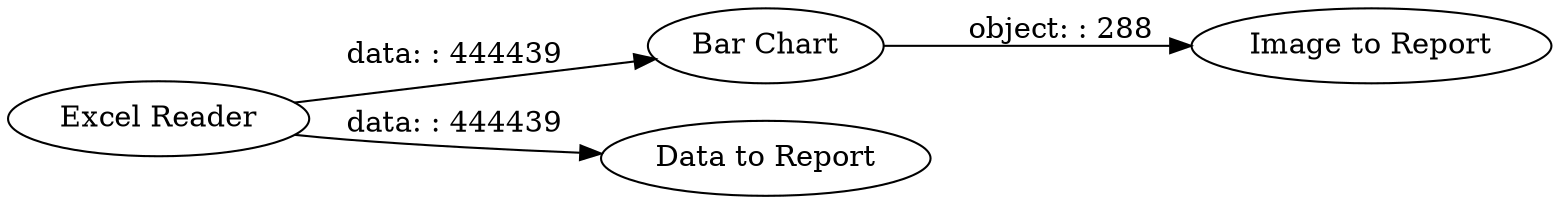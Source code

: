 digraph {
	"4075429273060679848_4" [label="Bar Chart"]
	"4075429273060679848_3" [label="Image to Report"]
	"4075429273060679848_1" [label="Excel Reader"]
	"4075429273060679848_2" [label="Data to Report"]
	"4075429273060679848_1" -> "4075429273060679848_2" [label="data: : 444439"]
	"4075429273060679848_4" -> "4075429273060679848_3" [label="object: : 288"]
	"4075429273060679848_1" -> "4075429273060679848_4" [label="data: : 444439"]
	rankdir=LR
}
